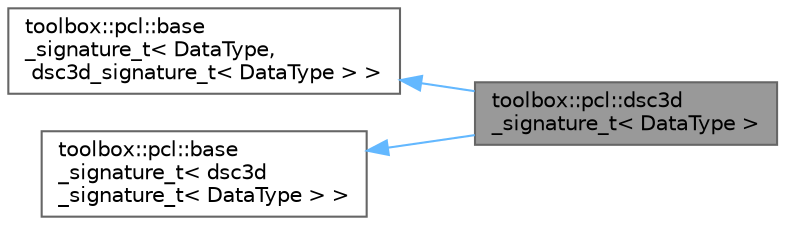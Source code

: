 digraph "toolbox::pcl::dsc3d_signature_t&lt; DataType &gt;"
{
 // LATEX_PDF_SIZE
  bgcolor="transparent";
  edge [fontname=Helvetica,fontsize=10,labelfontname=Helvetica,labelfontsize=10];
  node [fontname=Helvetica,fontsize=10,shape=box,height=0.2,width=0.4];
  rankdir="LR";
  Node1 [id="Node000001",label="toolbox::pcl::dsc3d\l_signature_t\< DataType \>",height=0.2,width=0.4,color="gray40", fillcolor="grey60", style="filled", fontcolor="black",tooltip=" "];
  Node2 -> Node1 [id="edge1_Node000001_Node000002",dir="back",color="steelblue1",style="solid",tooltip=" "];
  Node2 [id="Node000002",label="toolbox::pcl::base\l_signature_t\< DataType,\l dsc3d_signature_t\< DataType \> \>",height=0.2,width=0.4,color="gray40", fillcolor="white", style="filled",URL="$structtoolbox_1_1pcl_1_1base__signature__t.html",tooltip=" "];
  Node3 -> Node1 [id="edge2_Node000001_Node000003",dir="back",color="steelblue1",style="solid",tooltip=" "];
  Node3 [id="Node000003",label="toolbox::pcl::base\l_signature_t\< dsc3d\l_signature_t\< DataType \> \>",height=0.2,width=0.4,color="gray40", fillcolor="white", style="filled",URL="$structtoolbox_1_1pcl_1_1base__signature__t.html",tooltip=" "];
}
